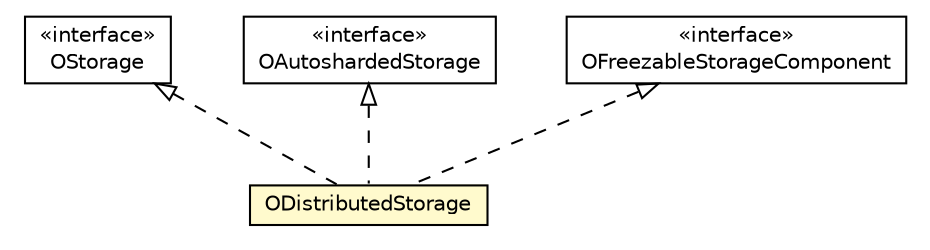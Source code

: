 #!/usr/local/bin/dot
#
# Class diagram 
# Generated by UMLGraph version R5_6-24-gf6e263 (http://www.umlgraph.org/)
#

digraph G {
	edge [fontname="Helvetica",fontsize=10,labelfontname="Helvetica",labelfontsize=10];
	node [fontname="Helvetica",fontsize=10,shape=plaintext];
	nodesep=0.25;
	ranksep=0.5;
	// com.orientechnologies.orient.core.storage.OStorage
	c1575968 [label=<<table title="com.orientechnologies.orient.core.storage.OStorage" border="0" cellborder="1" cellspacing="0" cellpadding="2" port="p" href="../../../core/storage/OStorage.html">
		<tr><td><table border="0" cellspacing="0" cellpadding="1">
<tr><td align="center" balign="center"> &#171;interface&#187; </td></tr>
<tr><td align="center" balign="center"> OStorage </td></tr>
		</table></td></tr>
		</table>>, URL="../../../core/storage/OStorage.html", fontname="Helvetica", fontcolor="black", fontsize=10.0];
	// com.orientechnologies.orient.core.storage.OAutoshardedStorage
	c1575976 [label=<<table title="com.orientechnologies.orient.core.storage.OAutoshardedStorage" border="0" cellborder="1" cellspacing="0" cellpadding="2" port="p" href="../../../core/storage/OAutoshardedStorage.html">
		<tr><td><table border="0" cellspacing="0" cellpadding="1">
<tr><td align="center" balign="center"> &#171;interface&#187; </td></tr>
<tr><td align="center" balign="center"> OAutoshardedStorage </td></tr>
		</table></td></tr>
		</table>>, URL="../../../core/storage/OAutoshardedStorage.html", fontname="Helvetica", fontcolor="black", fontsize=10.0];
	// com.orientechnologies.orient.core.storage.impl.local.OFreezableStorageComponent
	c1575996 [label=<<table title="com.orientechnologies.orient.core.storage.impl.local.OFreezableStorageComponent" border="0" cellborder="1" cellspacing="0" cellpadding="2" port="p" href="../../../core/storage/impl/local/OFreezableStorageComponent.html">
		<tr><td><table border="0" cellspacing="0" cellpadding="1">
<tr><td align="center" balign="center"> &#171;interface&#187; </td></tr>
<tr><td align="center" balign="center"> OFreezableStorageComponent </td></tr>
		</table></td></tr>
		</table>>, URL="../../../core/storage/impl/local/OFreezableStorageComponent.html", fontname="Helvetica", fontcolor="black", fontsize=10.0];
	// com.orientechnologies.orient.server.distributed.impl.ODistributedStorage
	c1576801 [label=<<table title="com.orientechnologies.orient.server.distributed.impl.ODistributedStorage" border="0" cellborder="1" cellspacing="0" cellpadding="2" port="p" bgcolor="lemonChiffon" href="./ODistributedStorage.html">
		<tr><td><table border="0" cellspacing="0" cellpadding="1">
<tr><td align="center" balign="center"> ODistributedStorage </td></tr>
		</table></td></tr>
		</table>>, URL="./ODistributedStorage.html", fontname="Helvetica", fontcolor="black", fontsize=10.0];
	//com.orientechnologies.orient.server.distributed.impl.ODistributedStorage implements com.orientechnologies.orient.core.storage.OStorage
	c1575968:p -> c1576801:p [dir=back,arrowtail=empty,style=dashed];
	//com.orientechnologies.orient.server.distributed.impl.ODistributedStorage implements com.orientechnologies.orient.core.storage.impl.local.OFreezableStorageComponent
	c1575996:p -> c1576801:p [dir=back,arrowtail=empty,style=dashed];
	//com.orientechnologies.orient.server.distributed.impl.ODistributedStorage implements com.orientechnologies.orient.core.storage.OAutoshardedStorage
	c1575976:p -> c1576801:p [dir=back,arrowtail=empty,style=dashed];
}

